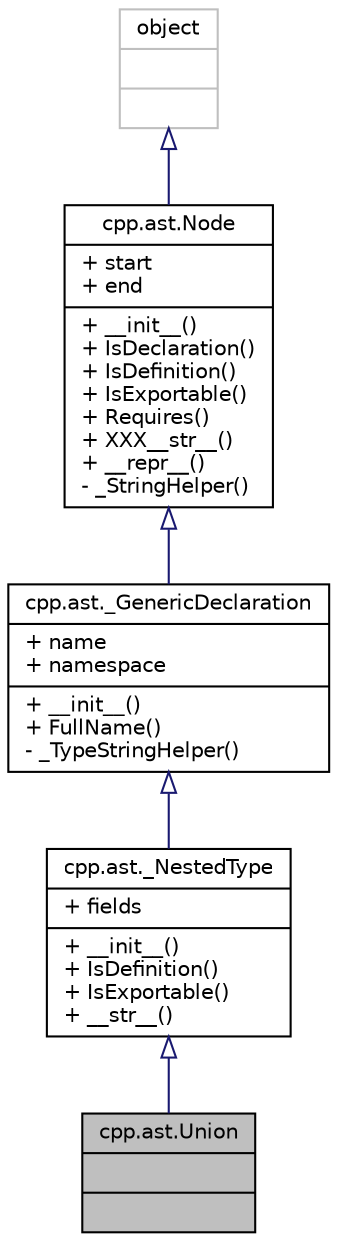 digraph "cpp.ast.Union"
{
  edge [fontname="Helvetica",fontsize="10",labelfontname="Helvetica",labelfontsize="10"];
  node [fontname="Helvetica",fontsize="10",shape=record];
  Node0 [label="{cpp.ast.Union\n||}",height=0.2,width=0.4,color="black", fillcolor="grey75", style="filled", fontcolor="black"];
  Node1 -> Node0 [dir="back",color="midnightblue",fontsize="10",style="solid",arrowtail="onormal",fontname="Helvetica"];
  Node1 [label="{cpp.ast._NestedType\n|+ fields\l|+ __init__()\l+ IsDefinition()\l+ IsExportable()\l+ __str__()\l}",height=0.2,width=0.4,color="black", fillcolor="white", style="filled",URL="$d9/df9/classcpp_1_1ast_1_1___nested_type.html"];
  Node2 -> Node1 [dir="back",color="midnightblue",fontsize="10",style="solid",arrowtail="onormal",fontname="Helvetica"];
  Node2 [label="{cpp.ast._GenericDeclaration\n|+ name\l+ namespace\l|+ __init__()\l+ FullName()\l- _TypeStringHelper()\l}",height=0.2,width=0.4,color="black", fillcolor="white", style="filled",URL="$d1/d4e/classcpp_1_1ast_1_1___generic_declaration.html"];
  Node3 -> Node2 [dir="back",color="midnightblue",fontsize="10",style="solid",arrowtail="onormal",fontname="Helvetica"];
  Node3 [label="{cpp.ast.Node\n|+ start\l+ end\l|+ __init__()\l+ IsDeclaration()\l+ IsDefinition()\l+ IsExportable()\l+ Requires()\l+ XXX__str__()\l+ __repr__()\l- _StringHelper()\l}",height=0.2,width=0.4,color="black", fillcolor="white", style="filled",URL="$d6/d9c/classcpp_1_1ast_1_1_node.html"];
  Node4 -> Node3 [dir="back",color="midnightblue",fontsize="10",style="solid",arrowtail="onormal",fontname="Helvetica"];
  Node4 [label="{object\n||}",height=0.2,width=0.4,color="grey75", fillcolor="white", style="filled"];
}
